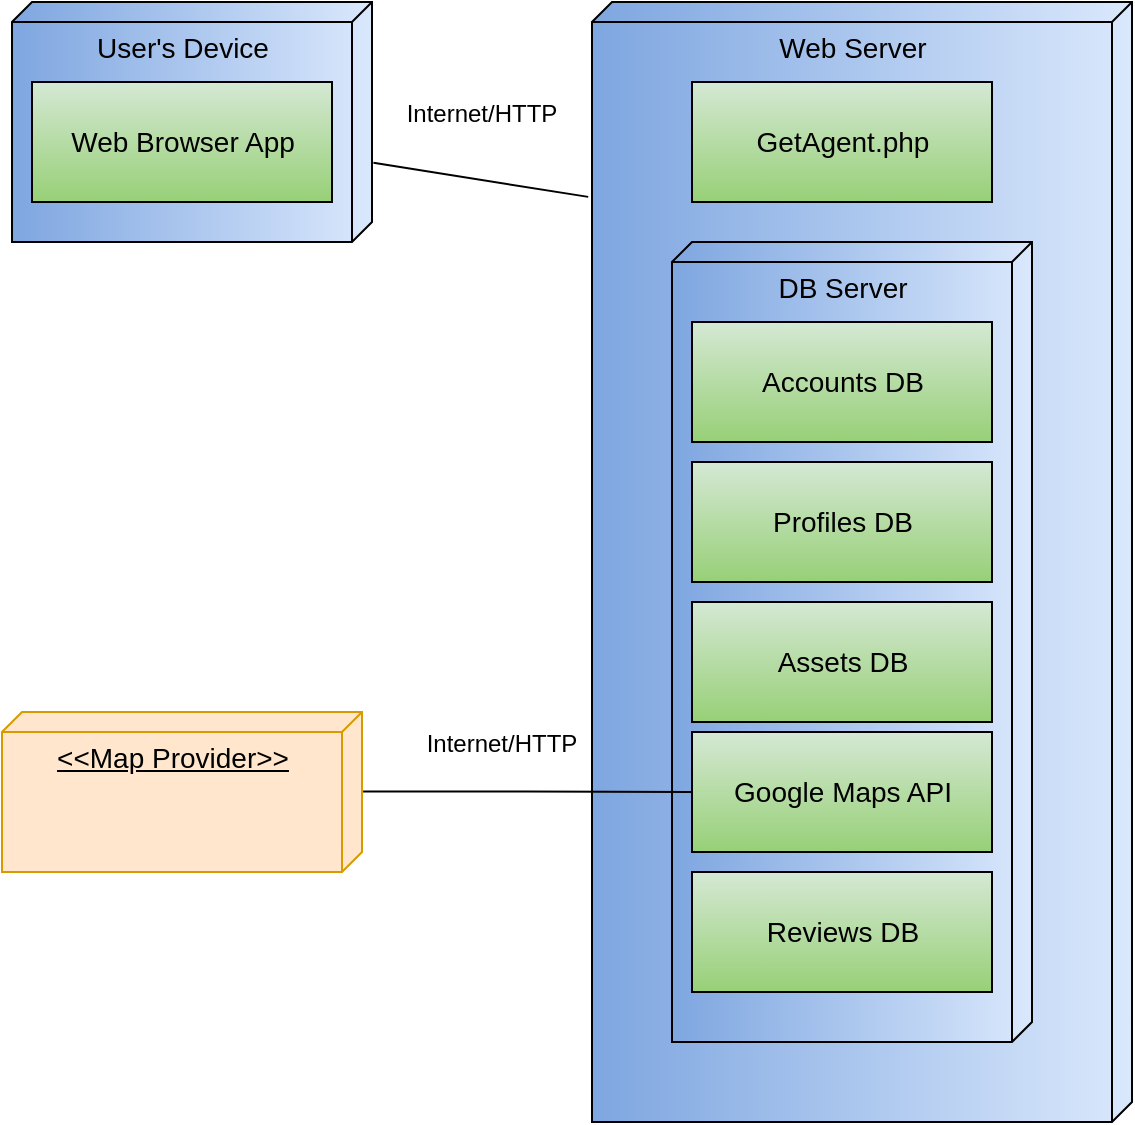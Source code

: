 <mxfile version="15.7.3" type="device"><diagram id="RDOzL1V3Esfc_TnhHfuL" name="‫עמוד-1‬"><mxGraphModel dx="1278" dy="641" grid="1" gridSize="10" guides="1" tooltips="1" connect="1" arrows="1" fold="1" page="1" pageScale="1" pageWidth="827" pageHeight="1169" math="0" shadow="0"><root><mxCell id="0"/><mxCell id="1" parent="0"/><mxCell id="6MtgJN7eZUfgNZd451BF-1" value="User's Device" style="verticalAlign=top;align=center;spacingTop=8;spacingLeft=2;spacingRight=12;shape=cube;size=10;direction=south;fontStyle=0;html=1;fontSize=14;fillColor=#dae8fc;gradientColor=#7ea6e0;strokeColor=#000000;" parent="1" vertex="1"><mxGeometry x="110" y="190" width="180" height="120" as="geometry"/></mxCell><mxCell id="6MtgJN7eZUfgNZd451BF-2" value="Web Server" style="verticalAlign=top;align=center;spacingTop=8;spacingLeft=2;spacingRight=12;shape=cube;size=10;direction=south;fontStyle=0;html=1;fontSize=14;fillColor=#dae8fc;gradientColor=#7ea6e0;strokeColor=#000000;" parent="1" vertex="1"><mxGeometry x="400" y="190" width="270" height="560" as="geometry"/></mxCell><mxCell id="6MtgJN7eZUfgNZd451BF-6" value="DB Server" style="verticalAlign=top;align=center;spacingTop=8;spacingLeft=2;spacingRight=12;shape=cube;size=10;direction=south;fontStyle=0;html=1;fontSize=14;fillColor=#dae8fc;gradientColor=#7ea6e0;strokeColor=#000000;" parent="1" vertex="1"><mxGeometry x="440" y="310" width="180" height="400" as="geometry"/></mxCell><mxCell id="6MtgJN7eZUfgNZd451BF-9" value="Accounts DB" style="html=1;dropTarget=0;align=center;fontSize=14;fillColor=#d5e8d4;strokeColor=#000000;gradientColor=#97d077;" parent="1" vertex="1"><mxGeometry x="450" y="350" width="150" height="60" as="geometry"/></mxCell><mxCell id="6MtgJN7eZUfgNZd451BF-11" value="Profiles DB" style="html=1;dropTarget=0;align=center;fontSize=14;fillColor=#d5e8d4;strokeColor=#000000;gradientColor=#97d077;" parent="1" vertex="1"><mxGeometry x="450" y="420" width="150" height="60" as="geometry"/></mxCell><mxCell id="6MtgJN7eZUfgNZd451BF-13" value="Assets DB" style="html=1;dropTarget=0;align=center;fontSize=14;fillColor=#d5e8d4;strokeColor=#000000;gradientColor=#97d077;" parent="1" vertex="1"><mxGeometry x="450" y="490" width="150" height="60" as="geometry"/></mxCell><mxCell id="6MtgJN7eZUfgNZd451BF-15" value="GetAgent.php" style="html=1;dropTarget=0;align=center;fontSize=14;fillColor=#d5e8d4;strokeColor=#000000;gradientColor=#97d077;" parent="1" vertex="1"><mxGeometry x="450" y="230" width="150" height="60" as="geometry"/></mxCell><mxCell id="6MtgJN7eZUfgNZd451BF-17" value="Web Browser App" style="html=1;dropTarget=0;align=center;fontSize=14;fillColor=#d5e8d4;strokeColor=#000000;gradientColor=#97d077;" parent="1" vertex="1"><mxGeometry x="120" y="230" width="150" height="60" as="geometry"/></mxCell><mxCell id="6MtgJN7eZUfgNZd451BF-19" value="&lt;font style=&quot;font-size: 12px&quot;&gt;Internet/HTTP&lt;/font&gt;" style="text;html=1;strokeColor=none;fillColor=none;align=center;verticalAlign=middle;whiteSpace=wrap;rounded=0;fontSize=14;" parent="1" vertex="1"><mxGeometry x="300" y="230" width="90" height="30" as="geometry"/></mxCell><mxCell id="CpuodqtpW5vlOwv9BaAB-3" value="Google Maps API" style="html=1;dropTarget=0;align=center;fontSize=14;fillColor=#d5e8d4;strokeColor=#000000;gradientColor=#97d077;" parent="1" vertex="1"><mxGeometry x="450" y="555" width="150" height="60" as="geometry"/></mxCell><mxCell id="CpuodqtpW5vlOwv9BaAB-4" value="&amp;lt;&amp;lt;Map Provider&amp;gt;&amp;gt;" style="verticalAlign=top;align=center;spacingTop=8;spacingLeft=2;spacingRight=12;shape=cube;size=10;direction=south;fontStyle=4;html=1;fontSize=14;fillColor=#ffe6cc;strokeColor=#d79b00;" parent="1" vertex="1"><mxGeometry x="105" y="545" width="180" height="80" as="geometry"/></mxCell><mxCell id="CpuodqtpW5vlOwv9BaAB-8" value="" style="endArrow=none;html=1;edgeStyle=orthogonalEdgeStyle;rounded=0;fontSize=12;exitX=0.497;exitY=-0.003;exitDx=0;exitDy=0;exitPerimeter=0;entryX=0;entryY=0.5;entryDx=0;entryDy=0;" parent="1" source="CpuodqtpW5vlOwv9BaAB-4" target="CpuodqtpW5vlOwv9BaAB-3" edge="1"><mxGeometry relative="1" as="geometry"><mxPoint x="740.0" y="519.8" as="sourcePoint"/><mxPoint x="390" y="585" as="targetPoint"/><Array as="points"/></mxGeometry></mxCell><mxCell id="CpuodqtpW5vlOwv9BaAB-9" value="" style="edgeLabel;resizable=0;html=1;align=left;verticalAlign=bottom;fontSize=12;strokeColor=#000000;" parent="CpuodqtpW5vlOwv9BaAB-8" connectable="0" vertex="1"><mxGeometry x="-1" relative="1" as="geometry"/></mxCell><mxCell id="CpuodqtpW5vlOwv9BaAB-10" value="" style="edgeLabel;resizable=0;html=1;align=right;verticalAlign=bottom;fontSize=12;strokeColor=#000000;" parent="CpuodqtpW5vlOwv9BaAB-8" connectable="0" vertex="1"><mxGeometry x="1" relative="1" as="geometry"><mxPoint y="20" as="offset"/></mxGeometry></mxCell><mxCell id="aHD_oS1on1APp32uCOXk-1" value="" style="endArrow=none;html=1;rounded=0;fontSize=12;exitX=0.67;exitY=-0.004;exitDx=0;exitDy=0;exitPerimeter=0;entryX=0.174;entryY=1.007;entryDx=0;entryDy=0;entryPerimeter=0;" parent="1" source="6MtgJN7eZUfgNZd451BF-1" target="6MtgJN7eZUfgNZd451BF-2" edge="1"><mxGeometry relative="1" as="geometry"><mxPoint x="297.23" y="270" as="sourcePoint"/><mxPoint x="390" y="270" as="targetPoint"/></mxGeometry></mxCell><mxCell id="aHD_oS1on1APp32uCOXk-2" value="" style="edgeLabel;resizable=0;html=1;align=left;verticalAlign=bottom;fontSize=12;strokeColor=#000000;" parent="aHD_oS1on1APp32uCOXk-1" connectable="0" vertex="1"><mxGeometry x="-1" relative="1" as="geometry"/></mxCell><mxCell id="aHD_oS1on1APp32uCOXk-3" value="" style="edgeLabel;resizable=0;html=1;align=right;verticalAlign=bottom;fontSize=12;strokeColor=#000000;" parent="aHD_oS1on1APp32uCOXk-1" connectable="0" vertex="1"><mxGeometry x="1" relative="1" as="geometry"><mxPoint y="20" as="offset"/></mxGeometry></mxCell><mxCell id="aHD_oS1on1APp32uCOXk-4" value="&lt;font style=&quot;font-size: 12px&quot;&gt;Internet/HTTP&lt;/font&gt;" style="text;html=1;strokeColor=none;fillColor=none;align=center;verticalAlign=middle;whiteSpace=wrap;rounded=0;fontSize=14;" parent="1" vertex="1"><mxGeometry x="310" y="545" width="90" height="30" as="geometry"/></mxCell><mxCell id="6VTaZLfREPzYLJzudmvB-1" value="Reviews DB" style="html=1;dropTarget=0;align=center;fontSize=14;fillColor=#d5e8d4;strokeColor=#000000;gradientColor=#97d077;" vertex="1" parent="1"><mxGeometry x="450" y="625" width="150" height="60" as="geometry"/></mxCell></root></mxGraphModel></diagram></mxfile>